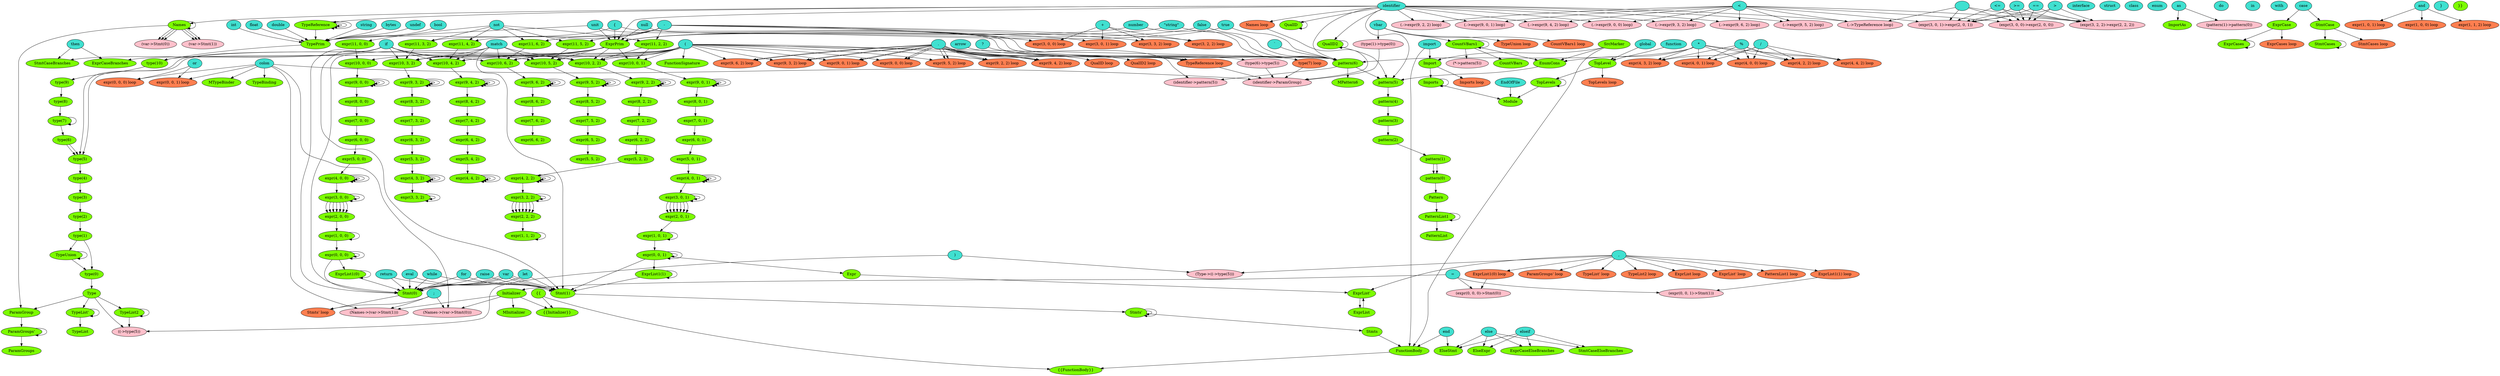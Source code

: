 digraph {
	import [label=import fillcolor=turquoise style=filled]
	function [label=function fillcolor=turquoise style=filled]
	global [label=global fillcolor=turquoise style=filled]
	interface [label=interface fillcolor=turquoise style=filled]
	struct [label=struct fillcolor=turquoise style=filled]
	class [label=class fillcolor=turquoise style=filled]
	enum [label=enum fillcolor=turquoise style=filled]
	as [label=as fillcolor=turquoise style=filled]
	if [label=if fillcolor=turquoise style=filled]
	then [label=then fillcolor=turquoise style=filled]
	else [label=else fillcolor=turquoise style=filled]
	elseif [label=elseif fillcolor=turquoise style=filled]
	end [label=end fillcolor=turquoise style=filled]
	for [label=for fillcolor=turquoise style=filled]
	while [label=while fillcolor=turquoise style=filled]
	do [label=do fillcolor=turquoise style=filled]
	in [label=in fillcolor=turquoise style=filled]
	var [label=var fillcolor=turquoise style=filled]
	let [label=let fillcolor=turquoise style=filled]
	return [label=return fillcolor=turquoise style=filled]
	eval [label=eval fillcolor=turquoise style=filled]
	raise [label=raise fillcolor=turquoise style=filled]
	match [label=match fillcolor=turquoise style=filled]
	with [label=with fillcolor=turquoise style=filled]
	case [label=case fillcolor=turquoise style=filled]
	unit [label=unit fillcolor=turquoise style=filled]
	undef [label=undef fillcolor=turquoise style=filled]
	bool [label=bool fillcolor=turquoise style=filled]
	int [label=int fillcolor=turquoise style=filled]
	float [label=float fillcolor=turquoise style=filled]
	double [label=double fillcolor=turquoise style=filled]
	string [label=string fillcolor=turquoise style=filled]
	bytes [label=bytes fillcolor=turquoise style=filled]
	true [label=true fillcolor=turquoise style=filled]
	false [label=false fillcolor=turquoise style=filled]
	null [label=null fillcolor=turquoise style=filled]
	or [label=or fillcolor=turquoise style=filled]
	and [label=and fillcolor=turquoise style=filled]
	not [label=not fillcolor=turquoise style=filled]
	"." [label="." fillcolor=turquoise style=filled]
	colon [label=colon fillcolor=turquoise style=filled]
	"(" [label="(" fillcolor=turquoise style=filled]
	")" [label=")" fillcolor=turquoise style=filled]
	"{" [label="{" fillcolor=turquoise style=filled]
	"}" [label="}" fillcolor=turquoise style=filled]
	"<" [label="<" fillcolor=turquoise style=filled]
	">" [label=">" fillcolor=turquoise style=filled]
	"<=" [label="<=" fillcolor=turquoise style=filled]
	">=" [label=">=" fillcolor=turquoise style=filled]
	"==" [label="==" fillcolor=turquoise style=filled]
	<> [label=<> fillcolor=turquoise style=filled]
	"+" [label="+" fillcolor=turquoise style=filled]
	"-" [label="-" fillcolor=turquoise style=filled]
	"*" [label="*" fillcolor=turquoise style=filled]
	"/" [label="/" fillcolor=turquoise style=filled]
	"%" [label="%" fillcolor=turquoise style=filled]
	";" [label=";" fillcolor=turquoise style=filled]
	arrow [label=arrow fillcolor=turquoise style=filled]
	vbar [label=vbar fillcolor=turquoise style=filled]
	"," [label="," fillcolor=turquoise style=filled]
	"=" [label="=" fillcolor=turquoise style=filled]
	"?" [label="?" fillcolor=turquoise style=filled]
	"`" [label="`" fillcolor=turquoise style=filled]
	identifier [label=identifier fillcolor=turquoise style=filled]
	number [label=number fillcolor=turquoise style=filled]
	"\"string\"" [label="\"string\"" fillcolor=turquoise style=filled]
	EndOfFile [label=EndOfFile fillcolor=turquoise style=filled]
	FunctionBody [label=FunctionBody fillcolor=lawngreen style=filled]
	SrcMarker [label=SrcMarker fillcolor=lawngreen style=filled]
	Stmts [label=Stmts fillcolor=lawngreen style=filled]
	"Stmts'" [label="Stmts'" fillcolor=lawngreen style=filled]
	"Stmt(0)" [label="Stmt(0)" fillcolor=lawngreen style=filled]
	Expr [label=Expr fillcolor=lawngreen style=filled]
	"expr(0, 0, 1)" [label="expr(0, 0, 1)" fillcolor=lawngreen style=filled]
	Type [label=Type fillcolor=lawngreen style=filled]
	"type(0)" [label="type(0)" fillcolor=lawngreen style=filled]
	TypeUnion [label=TypeUnion fillcolor=lawngreen style=filled]
	"type(1)" [label="type(1)" fillcolor=lawngreen style=filled]
	"type(2)" [label="type(2)" fillcolor=lawngreen style=filled]
	"type(3)" [label="type(3)" fillcolor=lawngreen style=filled]
	"type(4)" [label="type(4)" fillcolor=lawngreen style=filled]
	"type(5)" [label="type(5)" fillcolor=lawngreen style=filled]
	"type(6)" [label="type(6)" fillcolor=lawngreen style=filled]
	"type(7)" [label="type(7)" fillcolor=lawngreen style=filled]
	"type(8)" [label="type(8)" fillcolor=lawngreen style=filled]
	"type(9)" [label="type(9)" fillcolor=lawngreen style=filled]
	"type(10)" [label="type(10)" fillcolor=lawngreen style=filled]
	TypePrim [label=TypePrim fillcolor=lawngreen style=filled]
	TypeReference [label=TypeReference fillcolor=lawngreen style=filled]
	TypeList [label=TypeList fillcolor=lawngreen style=filled]
	"TypeList'" [label="TypeList'" fillcolor=lawngreen style=filled]
	TypeList2 [label=TypeList2 fillcolor=lawngreen style=filled]
	"expr(1, 1, 2)" [label="expr(1, 1, 2)" fillcolor=lawngreen style=filled]
	"expr(2, 2, 2)" [label="expr(2, 2, 2)" fillcolor=lawngreen style=filled]
	"expr(3, 2, 2)" [label="expr(3, 2, 2)" fillcolor=lawngreen style=filled]
	"expr(4, 4, 2)" [label="expr(4, 4, 2)" fillcolor=lawngreen style=filled]
	"expr(5, 5, 2)" [label="expr(5, 5, 2)" fillcolor=lawngreen style=filled]
	"expr(6, 5, 2)" [label="expr(6, 5, 2)" fillcolor=lawngreen style=filled]
	"expr(7, 5, 2)" [label="expr(7, 5, 2)" fillcolor=lawngreen style=filled]
	"expr(8, 5, 2)" [label="expr(8, 5, 2)" fillcolor=lawngreen style=filled]
	"expr(9, 5, 2)" [label="expr(9, 5, 2)" fillcolor=lawngreen style=filled]
	ExprList [label=ExprList fillcolor=lawngreen style=filled]
	"ExprList'" [label="ExprList'" fillcolor=lawngreen style=filled]
	"expr(10, 5, 2)" [label="expr(10, 5, 2)" fillcolor=lawngreen style=filled]
	ElseExpr [label=ElseExpr fillcolor=lawngreen style=filled]
	ExprCases [label=ExprCases fillcolor=lawngreen style=filled]
	ExprCase [label=ExprCase fillcolor=lawngreen style=filled]
	PatternList [label=PatternList fillcolor=lawngreen style=filled]
	PatternList1 [label=PatternList1 fillcolor=lawngreen style=filled]
	Pattern [label=Pattern fillcolor=lawngreen style=filled]
	"pattern(0)" [label="pattern(0)" fillcolor=lawngreen style=filled]
	"pattern(1)" [label="pattern(1)" fillcolor=lawngreen style=filled]
	"pattern(2)" [label="pattern(2)" fillcolor=lawngreen style=filled]
	"pattern(3)" [label="pattern(3)" fillcolor=lawngreen style=filled]
	"pattern(4)" [label="pattern(4)" fillcolor=lawngreen style=filled]
	"pattern(5)" [label="pattern(5)" fillcolor=lawngreen style=filled]
	"pattern(6)" [label="pattern(6)" fillcolor=lawngreen style=filled]
	QualID2 [label=QualID2 fillcolor=lawngreen style=filled]
	MPattern6 [label=MPattern6 fillcolor=lawngreen style=filled]
	EnumCons [label=EnumCons fillcolor=lawngreen style=filled]
	CountVBars1 [label=CountVBars1 fillcolor=lawngreen style=filled]
	CountVBars [label=CountVBars fillcolor=lawngreen style=filled]
	ExprCaseBranches [label=ExprCaseBranches fillcolor=lawngreen style=filled]
	ExprCaseElseBranches [label=ExprCaseElseBranches fillcolor=lawngreen style=filled]
	ExprPrim [label=ExprPrim fillcolor=lawngreen style=filled]
	"expr(11, 5, 2)" [label="expr(11, 5, 2)" fillcolor=lawngreen style=filled]
	"expr(6, 6, 2)" [label="expr(6, 6, 2)" fillcolor=lawngreen style=filled]
	"expr(7, 6, 2)" [label="expr(7, 6, 2)" fillcolor=lawngreen style=filled]
	"expr(8, 6, 2)" [label="expr(8, 6, 2)" fillcolor=lawngreen style=filled]
	"expr(9, 6, 2)" [label="expr(9, 6, 2)" fillcolor=lawngreen style=filled]
	"expr(10, 6, 2)" [label="expr(10, 6, 2)" fillcolor=lawngreen style=filled]
	"expr(11, 6, 2)" [label="expr(11, 6, 2)" fillcolor=lawngreen style=filled]
	"expr(5, 4, 2)" [label="expr(5, 4, 2)" fillcolor=lawngreen style=filled]
	"expr(6, 4, 2)" [label="expr(6, 4, 2)" fillcolor=lawngreen style=filled]
	"expr(7, 4, 2)" [label="expr(7, 4, 2)" fillcolor=lawngreen style=filled]
	"expr(8, 4, 2)" [label="expr(8, 4, 2)" fillcolor=lawngreen style=filled]
	"expr(9, 4, 2)" [label="expr(9, 4, 2)" fillcolor=lawngreen style=filled]
	"expr(10, 4, 2)" [label="expr(10, 4, 2)" fillcolor=lawngreen style=filled]
	"expr(11, 4, 2)" [label="expr(11, 4, 2)" fillcolor=lawngreen style=filled]
	"expr(4, 2, 2)" [label="expr(4, 2, 2)" fillcolor=lawngreen style=filled]
	"expr(5, 2, 2)" [label="expr(5, 2, 2)" fillcolor=lawngreen style=filled]
	"expr(6, 2, 2)" [label="expr(6, 2, 2)" fillcolor=lawngreen style=filled]
	"expr(7, 2, 2)" [label="expr(7, 2, 2)" fillcolor=lawngreen style=filled]
	"expr(8, 2, 2)" [label="expr(8, 2, 2)" fillcolor=lawngreen style=filled]
	"expr(9, 2, 2)" [label="expr(9, 2, 2)" fillcolor=lawngreen style=filled]
	"expr(10, 2, 2)" [label="expr(10, 2, 2)" fillcolor=lawngreen style=filled]
	"expr(11, 2, 2)" [label="expr(11, 2, 2)" fillcolor=lawngreen style=filled]
	"expr(3, 3, 2)" [label="expr(3, 3, 2)" fillcolor=lawngreen style=filled]
	"expr(4, 3, 2)" [label="expr(4, 3, 2)" fillcolor=lawngreen style=filled]
	"expr(5, 3, 2)" [label="expr(5, 3, 2)" fillcolor=lawngreen style=filled]
	"expr(6, 3, 2)" [label="expr(6, 3, 2)" fillcolor=lawngreen style=filled]
	"expr(7, 3, 2)" [label="expr(7, 3, 2)" fillcolor=lawngreen style=filled]
	"expr(8, 3, 2)" [label="expr(8, 3, 2)" fillcolor=lawngreen style=filled]
	"expr(9, 3, 2)" [label="expr(9, 3, 2)" fillcolor=lawngreen style=filled]
	"expr(10, 3, 2)" [label="expr(10, 3, 2)" fillcolor=lawngreen style=filled]
	"expr(11, 3, 2)" [label="expr(11, 3, 2)" fillcolor=lawngreen style=filled]
	"expr(1, 0, 1)" [label="expr(1, 0, 1)" fillcolor=lawngreen style=filled]
	"expr(2, 0, 1)" [label="expr(2, 0, 1)" fillcolor=lawngreen style=filled]
	"expr(3, 0, 1)" [label="expr(3, 0, 1)" fillcolor=lawngreen style=filled]
	"expr(4, 0, 1)" [label="expr(4, 0, 1)" fillcolor=lawngreen style=filled]
	"expr(5, 0, 1)" [label="expr(5, 0, 1)" fillcolor=lawngreen style=filled]
	"expr(6, 0, 1)" [label="expr(6, 0, 1)" fillcolor=lawngreen style=filled]
	"expr(7, 0, 1)" [label="expr(7, 0, 1)" fillcolor=lawngreen style=filled]
	"expr(8, 0, 1)" [label="expr(8, 0, 1)" fillcolor=lawngreen style=filled]
	"expr(9, 0, 1)" [label="expr(9, 0, 1)" fillcolor=lawngreen style=filled]
	"expr(10, 0, 1)" [label="expr(10, 0, 1)" fillcolor=lawngreen style=filled]
	"expr(0, 0, 0)" [label="expr(0, 0, 0)" fillcolor=lawngreen style=filled]
	"expr(1, 0, 0)" [label="expr(1, 0, 0)" fillcolor=lawngreen style=filled]
	"expr(2, 0, 0)" [label="expr(2, 0, 0)" fillcolor=lawngreen style=filled]
	"expr(3, 0, 0)" [label="expr(3, 0, 0)" fillcolor=lawngreen style=filled]
	"expr(4, 0, 0)" [label="expr(4, 0, 0)" fillcolor=lawngreen style=filled]
	"expr(5, 0, 0)" [label="expr(5, 0, 0)" fillcolor=lawngreen style=filled]
	"expr(6, 0, 0)" [label="expr(6, 0, 0)" fillcolor=lawngreen style=filled]
	"expr(7, 0, 0)" [label="expr(7, 0, 0)" fillcolor=lawngreen style=filled]
	"expr(8, 0, 0)" [label="expr(8, 0, 0)" fillcolor=lawngreen style=filled]
	"expr(9, 0, 0)" [label="expr(9, 0, 0)" fillcolor=lawngreen style=filled]
	"expr(10, 0, 0)" [label="expr(10, 0, 0)" fillcolor=lawngreen style=filled]
	"expr(11, 0, 0)" [label="expr(11, 0, 0)" fillcolor=lawngreen style=filled]
	"ExprList1(0)" [label="ExprList1(0)" fillcolor=lawngreen style=filled]
	"ExprList1(1)" [label="ExprList1(1)" fillcolor=lawngreen style=filled]
	ElseStmt [label=ElseStmt fillcolor=lawngreen style=filled]
	Names [label=Names fillcolor=lawngreen style=filled]
	Initializer [label=Initializer fillcolor=lawngreen style=filled]
	MInitializer [label=MInitializer fillcolor=lawngreen style=filled]
	StmtCases [label=StmtCases fillcolor=lawngreen style=filled]
	StmtCase [label=StmtCase fillcolor=lawngreen style=filled]
	StmtCaseBranches [label=StmtCaseBranches fillcolor=lawngreen style=filled]
	StmtCaseElseBranches [label=StmtCaseElseBranches fillcolor=lawngreen style=filled]
	"Stmt(1)" [label="Stmt(1)" fillcolor=lawngreen style=filled]
	QualID [label=QualID fillcolor=lawngreen style=filled]
	TopLevel [label=TopLevel fillcolor=lawngreen style=filled]
	FunctionSignature [label=FunctionSignature fillcolor=lawngreen style=filled]
	ParamGroups [label=ParamGroups fillcolor=lawngreen style=filled]
	"ParamGroups'" [label="ParamGroups'" fillcolor=lawngreen style=filled]
	ParamGroup [label=ParamGroup fillcolor=lawngreen style=filled]
	MTypeBinder [label=MTypeBinder fillcolor=lawngreen style=filled]
	"{{FunctionBody}}" [label="{{FunctionBody}}" fillcolor=lawngreen style=filled]
	"{{" [label="{{" fillcolor=lawngreen style=filled]
	"}}" [label="}}" fillcolor=lawngreen style=filled]
	TypeBinding [label=TypeBinding fillcolor=lawngreen style=filled]
	"{{Initializer}}" [label="{{Initializer}}" fillcolor=lawngreen style=filled]
	Import [label=Import fillcolor=lawngreen style=filled]
	ImportAs [label=ImportAs fillcolor=lawngreen style=filled]
	TopLevels [label=TopLevels fillcolor=lawngreen style=filled]
	Module [label=Module fillcolor=lawngreen style=filled]
	Imports [label=Imports fillcolor=lawngreen style=filled]
		import -> FunctionBody [label=""]
		SrcMarker -> FunctionBody [label=""]
		Stmts -> FunctionBody [label=""]
		end -> FunctionBody [label=""]
		"Stmts'" -> Stmts [label=""]
		"Stmts'" -> "Stmts'" [label=""]
		"Stmts'" -> "Stmts'" [label=""]
		"Stmt(1)" -> "Stmts'" [label=""]
		raise -> "Stmt(0)" [label=""]
		return -> "Stmt(0)" [label=""]
		eval -> "Stmt(0)" [label=""]
		"expr(0, 0, 0)" -> "Stmt(0)" [label=""]
		"ExprList1(0)" -> "Stmt(0)" [label=""]
		if -> "Stmt(0)" [label=""]
		while -> "Stmt(0)" [label=""]
		for -> "Stmt(0)" [label=""]
		var -> "Stmt(0)" [label=""]
		var -> "Stmt(0)" [label=""]
		var -> "Stmt(0)" [label=""]
		let -> "Stmt(0)" [label=""]
		match -> "Stmt(0)" [label=""]
		"expr(0, 0, 1)" -> Expr [label=""]
		"expr(0, 0, 1)" -> "expr(0, 0, 1)" [label=""]
		"expr(0, 0, 1)" -> "expr(0, 0, 1)" [label=""]
		"expr(1, 0, 1)" -> "expr(0, 0, 1)" [label=""]
		"type(0)" -> Type [label=""]
		TypeUnion -> "type(0)" [label=""]
		"type(1)" -> "type(0)" [label=""]
		TypeUnion -> TypeUnion [label=""]
		"type(1)" -> TypeUnion [label=""]
		"type(2)" -> "type(1)" [label=""]
		"type(3)" -> "type(2)" [label=""]
		"type(4)" -> "type(3)" [label=""]
		"type(5)" -> "type(4)" [label=""]
		"type(6)" -> "type(5)" [label=""]
		"(" -> "type(5)" [label=""]
		"(" -> "type(5)" [label=""]
		"type(6)" -> "type(5)" [label=""]
		"type(7)" -> "type(6)" [label=""]
		"type(7)" -> "type(7)" [label=""]
		"type(8)" -> "type(7)" [label=""]
		"type(9)" -> "type(8)" [label=""]
		"type(10)" -> "type(9)" [label=""]
		TypePrim -> "type(10)" [label=""]
		"(" -> "type(10)" [label=""]
		unit -> TypePrim [label=""]
		undef -> TypePrim [label=""]
		bool -> TypePrim [label=""]
		int -> TypePrim [label=""]
		float -> TypePrim [label=""]
		double -> TypePrim [label=""]
		string -> TypePrim [label=""]
		bytes -> TypePrim [label=""]
		TypeReference -> TypePrim [label=""]
		"{" -> TypePrim [label=""]
		TypeReference -> TypeReference [label=""]
		TypeReference -> TypeReference [label=""]
		TypeReference -> TypeReference [label=""]
		identifier -> TypeReference [label=""]
		"TypeList'" -> TypeList [label=""]
		"TypeList'" -> "TypeList'" [label=""]
		Type -> "TypeList'" [label=""]
		TypeList2 -> TypeList2 [label=""]
		Type -> TypeList2 [label=""]
		"expr(1, 1, 2)" -> "expr(1, 1, 2)" [label=""]
		"expr(2, 2, 2)" -> "expr(1, 1, 2)" [label=""]
		"expr(3, 2, 2)" -> "expr(2, 2, 2)" [label=""]
		"expr(3, 2, 2)" -> "expr(2, 2, 2)" [label=""]
		"expr(3, 2, 2)" -> "expr(2, 2, 2)" [label=""]
		"expr(3, 2, 2)" -> "expr(2, 2, 2)" [label=""]
		"expr(3, 2, 2)" -> "expr(2, 2, 2)" [label=""]
		"expr(3, 2, 2)" -> "expr(2, 2, 2)" [label=""]
		"expr(3, 2, 2)" -> "expr(2, 2, 2)" [label=""]
		"expr(3, 2, 2)" -> "expr(3, 2, 2)" [label=""]
		"expr(3, 2, 2)" -> "expr(3, 2, 2)" [label=""]
		"expr(4, 2, 2)" -> "expr(3, 2, 2)" [label=""]
		"expr(4, 4, 2)" -> "expr(4, 4, 2)" [label=""]
		"expr(4, 4, 2)" -> "expr(4, 4, 2)" [label=""]
		"expr(4, 4, 2)" -> "expr(4, 4, 2)" [label=""]
		"expr(5, 4, 2)" -> "expr(4, 4, 2)" [label=""]
		"expr(6, 5, 2)" -> "expr(5, 5, 2)" [label=""]
		"expr(7, 5, 2)" -> "expr(6, 5, 2)" [label=""]
		"expr(8, 5, 2)" -> "expr(7, 5, 2)" [label=""]
		"expr(9, 5, 2)" -> "expr(8, 5, 2)" [label=""]
		"expr(9, 5, 2)" -> "expr(9, 5, 2)" [label=""]
		"expr(9, 5, 2)" -> "expr(9, 5, 2)" [label=""]
		"expr(9, 5, 2)" -> "expr(9, 5, 2)" [label=""]
		"expr(10, 5, 2)" -> "expr(9, 5, 2)" [label=""]
		"ExprList'" -> ExprList [label=""]
		ExprList -> "ExprList'" [label=""]
		"," -> "ExprList'" [label=""]
		Expr -> "ExprList'" [label=""]
		if -> "expr(10, 5, 2)" [label=""]
		match -> "expr(10, 5, 2)" [label=""]
		ExprPrim -> "expr(10, 5, 2)" [label=""]
		"(" -> "expr(10, 5, 2)" [label=""]
		"expr(11, 5, 2)" -> "expr(10, 5, 2)" [label=""]
		else -> ElseExpr [label=""]
		elseif -> ElseExpr [label=""]
		ExprCases -> ExprCases [label=""]
		ExprCase -> ExprCases [label=""]
		case -> ExprCase [label=""]
		PatternList1 -> PatternList [label=""]
		PatternList1 -> PatternList1 [label=""]
		Pattern -> PatternList1 [label=""]
		"pattern(0)" -> Pattern [label=""]
		"pattern(1)" -> "pattern(0)" [label=""]
		"pattern(1)" -> "pattern(0)" [label=""]
		"pattern(2)" -> "pattern(1)" [label=""]
		"pattern(3)" -> "pattern(2)" [label=""]
		"pattern(4)" -> "pattern(3)" [label=""]
		"pattern(5)" -> "pattern(4)" [label=""]
		identifier -> "pattern(5)" [label=""]
		QualID2 -> "pattern(5)" [label=""]
		EnumCons -> "pattern(5)" [label=""]
		"pattern(6)" -> "pattern(5)" [label=""]
		unit -> "pattern(6)" [label=""]
		true -> "pattern(6)" [label=""]
		false -> "pattern(6)" [label=""]
		null -> "pattern(6)" [label=""]
		"*" -> "pattern(6)" [label=""]
		identifier -> "pattern(6)" [label=""]
		number -> "pattern(6)" [label=""]
		"\"string\"" -> "pattern(6)" [label=""]
		"`" -> "pattern(6)" [label=""]
		"(" -> "pattern(6)" [label=""]
		"{" -> "pattern(6)" [label=""]
		identifier -> QualID2 [label=""]
		QualID2 -> QualID2 [label=""]
		"pattern(6)" -> MPattern6 [label=""]
		"*" -> EnumCons [label=""]
		SrcMarker -> EnumCons [label=""]
		CountVBars1 -> EnumCons [label=""]
		CountVBars1 -> CountVBars1 [label=""]
		vbar -> CountVBars1 [label=""]
		CountVBars1 -> CountVBars [label=""]
		then -> ExprCaseBranches [label=""]
		if -> ExprCaseBranches [label=""]
		elseif -> ExprCaseElseBranches [label=""]
		else -> ExprCaseElseBranches [label=""]
		unit -> ExprPrim [label=""]
		true -> ExprPrim [label=""]
		false -> ExprPrim [label=""]
		null -> ExprPrim [label=""]
		"\"string\"" -> ExprPrim [label=""]
		number -> ExprPrim [label=""]
		identifier -> ExprPrim [label=""]
		"{" -> ExprPrim [label=""]
		"-" -> "expr(11, 5, 2)" [label=""]
		not -> "expr(11, 5, 2)" [label=""]
		"expr(7, 6, 2)" -> "expr(6, 6, 2)" [label=""]
		"expr(8, 6, 2)" -> "expr(7, 6, 2)" [label=""]
		"expr(9, 6, 2)" -> "expr(8, 6, 2)" [label=""]
		"expr(9, 6, 2)" -> "expr(9, 6, 2)" [label=""]
		"expr(9, 6, 2)" -> "expr(9, 6, 2)" [label=""]
		"expr(9, 6, 2)" -> "expr(9, 6, 2)" [label=""]
		"expr(10, 6, 2)" -> "expr(9, 6, 2)" [label=""]
		if -> "expr(10, 6, 2)" [label=""]
		match -> "expr(10, 6, 2)" [label=""]
		ExprPrim -> "expr(10, 6, 2)" [label=""]
		"(" -> "expr(10, 6, 2)" [label=""]
		"expr(11, 6, 2)" -> "expr(10, 6, 2)" [label=""]
		"-" -> "expr(11, 6, 2)" [label=""]
		not -> "expr(11, 6, 2)" [label=""]
		"expr(6, 4, 2)" -> "expr(5, 4, 2)" [label=""]
		"expr(7, 4, 2)" -> "expr(6, 4, 2)" [label=""]
		"expr(8, 4, 2)" -> "expr(7, 4, 2)" [label=""]
		"expr(9, 4, 2)" -> "expr(8, 4, 2)" [label=""]
		"expr(9, 4, 2)" -> "expr(9, 4, 2)" [label=""]
		"expr(9, 4, 2)" -> "expr(9, 4, 2)" [label=""]
		"expr(9, 4, 2)" -> "expr(9, 4, 2)" [label=""]
		"expr(10, 4, 2)" -> "expr(9, 4, 2)" [label=""]
		if -> "expr(10, 4, 2)" [label=""]
		match -> "expr(10, 4, 2)" [label=""]
		ExprPrim -> "expr(10, 4, 2)" [label=""]
		"(" -> "expr(10, 4, 2)" [label=""]
		"expr(11, 4, 2)" -> "expr(10, 4, 2)" [label=""]
		"-" -> "expr(11, 4, 2)" [label=""]
		not -> "expr(11, 4, 2)" [label=""]
		"expr(4, 2, 2)" -> "expr(4, 2, 2)" [label=""]
		"expr(4, 2, 2)" -> "expr(4, 2, 2)" [label=""]
		"expr(4, 2, 2)" -> "expr(4, 2, 2)" [label=""]
		"expr(5, 2, 2)" -> "expr(4, 2, 2)" [label=""]
		"expr(6, 2, 2)" -> "expr(5, 2, 2)" [label=""]
		"expr(7, 2, 2)" -> "expr(6, 2, 2)" [label=""]
		"expr(8, 2, 2)" -> "expr(7, 2, 2)" [label=""]
		"expr(9, 2, 2)" -> "expr(8, 2, 2)" [label=""]
		"expr(9, 2, 2)" -> "expr(9, 2, 2)" [label=""]
		"expr(9, 2, 2)" -> "expr(9, 2, 2)" [label=""]
		"expr(9, 2, 2)" -> "expr(9, 2, 2)" [label=""]
		"expr(10, 2, 2)" -> "expr(9, 2, 2)" [label=""]
		if -> "expr(10, 2, 2)" [label=""]
		match -> "expr(10, 2, 2)" [label=""]
		ExprPrim -> "expr(10, 2, 2)" [label=""]
		"(" -> "expr(10, 2, 2)" [label=""]
		"expr(11, 2, 2)" -> "expr(10, 2, 2)" [label=""]
		"-" -> "expr(11, 2, 2)" [label=""]
		not -> "expr(11, 2, 2)" [label=""]
		"expr(3, 3, 2)" -> "expr(3, 3, 2)" [label=""]
		"expr(3, 3, 2)" -> "expr(3, 3, 2)" [label=""]
		"expr(4, 3, 2)" -> "expr(3, 3, 2)" [label=""]
		"expr(4, 3, 2)" -> "expr(4, 3, 2)" [label=""]
		"expr(4, 3, 2)" -> "expr(4, 3, 2)" [label=""]
		"expr(4, 3, 2)" -> "expr(4, 3, 2)" [label=""]
		"expr(5, 3, 2)" -> "expr(4, 3, 2)" [label=""]
		"expr(6, 3, 2)" -> "expr(5, 3, 2)" [label=""]
		"expr(7, 3, 2)" -> "expr(6, 3, 2)" [label=""]
		"expr(8, 3, 2)" -> "expr(7, 3, 2)" [label=""]
		"expr(9, 3, 2)" -> "expr(8, 3, 2)" [label=""]
		"expr(9, 3, 2)" -> "expr(9, 3, 2)" [label=""]
		"expr(9, 3, 2)" -> "expr(9, 3, 2)" [label=""]
		"expr(9, 3, 2)" -> "expr(9, 3, 2)" [label=""]
		"expr(10, 3, 2)" -> "expr(9, 3, 2)" [label=""]
		if -> "expr(10, 3, 2)" [label=""]
		match -> "expr(10, 3, 2)" [label=""]
		ExprPrim -> "expr(10, 3, 2)" [label=""]
		"(" -> "expr(10, 3, 2)" [label=""]
		"expr(11, 3, 2)" -> "expr(10, 3, 2)" [label=""]
		"-" -> "expr(11, 3, 2)" [label=""]
		not -> "expr(11, 3, 2)" [label=""]
		"expr(1, 0, 1)" -> "expr(1, 0, 1)" [label=""]
		"expr(2, 0, 1)" -> "expr(1, 0, 1)" [label=""]
		"expr(3, 0, 1)" -> "expr(2, 0, 1)" [label=""]
		"expr(3, 0, 1)" -> "expr(2, 0, 1)" [label=""]
		"expr(3, 0, 1)" -> "expr(2, 0, 1)" [label=""]
		"expr(3, 0, 1)" -> "expr(2, 0, 1)" [label=""]
		"expr(3, 0, 1)" -> "expr(2, 0, 1)" [label=""]
		"expr(3, 0, 1)" -> "expr(2, 0, 1)" [label=""]
		"expr(3, 0, 1)" -> "expr(2, 0, 1)" [label=""]
		"expr(3, 0, 1)" -> "expr(3, 0, 1)" [label=""]
		"expr(3, 0, 1)" -> "expr(3, 0, 1)" [label=""]
		"expr(4, 0, 1)" -> "expr(3, 0, 1)" [label=""]
		"expr(4, 0, 1)" -> "expr(4, 0, 1)" [label=""]
		"expr(4, 0, 1)" -> "expr(4, 0, 1)" [label=""]
		"expr(4, 0, 1)" -> "expr(4, 0, 1)" [label=""]
		"expr(5, 0, 1)" -> "expr(4, 0, 1)" [label=""]
		"expr(6, 0, 1)" -> "expr(5, 0, 1)" [label=""]
		"expr(7, 0, 1)" -> "expr(6, 0, 1)" [label=""]
		"expr(8, 0, 1)" -> "expr(7, 0, 1)" [label=""]
		"expr(9, 0, 1)" -> "expr(8, 0, 1)" [label=""]
		"expr(9, 0, 1)" -> "expr(9, 0, 1)" [label=""]
		"expr(9, 0, 1)" -> "expr(9, 0, 1)" [label=""]
		"expr(9, 0, 1)" -> "expr(9, 0, 1)" [label=""]
		"expr(10, 0, 1)" -> "expr(9, 0, 1)" [label=""]
		ExprPrim -> "expr(10, 0, 1)" [label=""]
		"(" -> "expr(10, 0, 1)" [label=""]
		"expr(11, 2, 2)" -> "expr(10, 0, 1)" [label=""]
		"expr(0, 0, 0)" -> "expr(0, 0, 0)" [label=""]
		"expr(0, 0, 0)" -> "expr(0, 0, 0)" [label=""]
		"expr(1, 0, 0)" -> "expr(0, 0, 0)" [label=""]
		"expr(1, 0, 0)" -> "expr(1, 0, 0)" [label=""]
		"expr(2, 0, 0)" -> "expr(1, 0, 0)" [label=""]
		"expr(3, 0, 0)" -> "expr(2, 0, 0)" [label=""]
		"expr(3, 0, 0)" -> "expr(2, 0, 0)" [label=""]
		"expr(3, 0, 0)" -> "expr(2, 0, 0)" [label=""]
		"expr(3, 0, 0)" -> "expr(2, 0, 0)" [label=""]
		"expr(3, 0, 0)" -> "expr(2, 0, 0)" [label=""]
		"expr(3, 0, 0)" -> "expr(2, 0, 0)" [label=""]
		"expr(3, 0, 0)" -> "expr(2, 0, 0)" [label=""]
		"expr(3, 0, 0)" -> "expr(3, 0, 0)" [label=""]
		"expr(3, 0, 0)" -> "expr(3, 0, 0)" [label=""]
		"expr(4, 0, 0)" -> "expr(3, 0, 0)" [label=""]
		"expr(4, 0, 0)" -> "expr(4, 0, 0)" [label=""]
		"expr(4, 0, 0)" -> "expr(4, 0, 0)" [label=""]
		"expr(4, 0, 0)" -> "expr(4, 0, 0)" [label=""]
		"expr(5, 0, 0)" -> "expr(4, 0, 0)" [label=""]
		"expr(6, 0, 0)" -> "expr(5, 0, 0)" [label=""]
		"expr(7, 0, 0)" -> "expr(6, 0, 0)" [label=""]
		"expr(8, 0, 0)" -> "expr(7, 0, 0)" [label=""]
		"expr(9, 0, 0)" -> "expr(8, 0, 0)" [label=""]
		"expr(9, 0, 0)" -> "expr(9, 0, 0)" [label=""]
		"expr(9, 0, 0)" -> "expr(9, 0, 0)" [label=""]
		"expr(9, 0, 0)" -> "expr(9, 0, 0)" [label=""]
		"expr(10, 0, 0)" -> "expr(9, 0, 0)" [label=""]
		ExprPrim -> "expr(10, 0, 0)" [label=""]
		"expr(11, 0, 0)" -> "expr(10, 0, 0)" [label=""]
		not -> "expr(11, 0, 0)" [label=""]
		"ExprList1(0)" -> "ExprList1(0)" [label=""]
		"expr(0, 0, 0)" -> "ExprList1(0)" [label=""]
		"ExprList1(1)" -> "ExprList1(1)" [label=""]
		"expr(0, 0, 1)" -> "ExprList1(1)" [label=""]
		end -> ElseStmt [label=""]
		else -> ElseStmt [label=""]
		elseif -> ElseStmt [label=""]
		Names -> Names [label=""]
		identifier -> Names [label=""]
		"=" -> Initializer [label=""]
		Initializer -> MInitializer [label=""]
		StmtCases -> StmtCases [label=""]
		StmtCase -> StmtCases [label=""]
		case -> StmtCase [label=""]
		then -> StmtCaseBranches [label=""]
		if -> StmtCaseBranches [label=""]
		elseif -> StmtCaseElseBranches [label=""]
		else -> StmtCaseElseBranches [label=""]
		raise -> "Stmt(1)" [label=""]
		return -> "Stmt(1)" [label=""]
		eval -> "Stmt(1)" [label=""]
		"expr(0, 0, 1)" -> "Stmt(1)" [label=""]
		"ExprList1(1)" -> "Stmt(1)" [label=""]
		if -> "Stmt(1)" [label=""]
		while -> "Stmt(1)" [label=""]
		for -> "Stmt(1)" [label=""]
		var -> "Stmt(1)" [label=""]
		var -> "Stmt(1)" [label=""]
		var -> "Stmt(1)" [label=""]
		let -> "Stmt(1)" [label=""]
		match -> "Stmt(1)" [label=""]
		identifier -> QualID [label=""]
		QualID -> QualID [label=""]
		function -> TopLevel [label=""]
		global -> TopLevel [label=""]
		"(" -> FunctionSignature [label=""]
		"ParamGroups'" -> ParamGroups [label=""]
		"ParamGroups'" -> "ParamGroups'" [label=""]
		ParamGroup -> "ParamGroups'" [label=""]
		Names -> ParamGroup [label=""]
		Type -> ParamGroup [label=""]
		colon -> MTypeBinder [label=""]
		"{{" -> "{{FunctionBody}}" [label=""]
		FunctionBody -> "{{FunctionBody}}" [label=""]
		colon -> TypeBinding [label=""]
		"{{" -> "{{Initializer}}" [label=""]
		Initializer -> "{{Initializer}}" [label=""]
		SrcMarker -> Import [label=""]
		import -> Import [label=""]
		as -> ImportAs [label=""]
		TopLevels -> TopLevels [label=""]
		TopLevel -> TopLevels [label=""]
		Imports -> Module [label=""]
		TopLevels -> Module [label=""]
		EndOfFile -> Module [label=""]
		Imports -> Imports [label=""]
		Import -> Imports [label=""]
	"Stmts' loop" [label="Stmts' loop" fillcolor=coral style=filled]
	"(expr(0, 0, 1)->Stmt(1))" [label="(expr(0, 0, 1)->Stmt(1))" fillcolor=pink style=filled]
	"expr(0, 0, 1) loop" [label="expr(0, 0, 1) loop" fillcolor=coral style=filled]
	"expr(1, 0, 1) loop" [label="expr(1, 0, 1) loop" fillcolor=coral style=filled]
	"(expr(3, 0, 1)->expr(2, 0, 1))" [label="(expr(3, 0, 1)->expr(2, 0, 1))" fillcolor=pink style=filled]
	"expr(3, 0, 1) loop" [label="expr(3, 0, 1) loop" fillcolor=coral style=filled]
	"expr(4, 0, 1) loop" [label="expr(4, 0, 1) loop" fillcolor=coral style=filled]
	"expr(9, 0, 1) loop" [label="expr(9, 0, 1) loop" fillcolor=coral style=filled]
	"(var->Stmt(1))" [label="(var->Stmt(1))" fillcolor=pink style=filled]
	"(expr(0, 0, 0)->Stmt(0))" [label="(expr(0, 0, 0)->Stmt(0))" fillcolor=pink style=filled]
	"expr(0, 0, 0) loop" [label="expr(0, 0, 0) loop" fillcolor=coral style=filled]
	"expr(1, 0, 0) loop" [label="expr(1, 0, 0) loop" fillcolor=coral style=filled]
	"(expr(3, 0, 0)->expr(2, 0, 0))" [label="(expr(3, 0, 0)->expr(2, 0, 0))" fillcolor=pink style=filled]
	"expr(3, 0, 0) loop" [label="expr(3, 0, 0) loop" fillcolor=coral style=filled]
	"expr(4, 0, 0) loop" [label="expr(4, 0, 0) loop" fillcolor=coral style=filled]
	"expr(9, 0, 0) loop" [label="expr(9, 0, 0) loop" fillcolor=coral style=filled]
	"(var->Stmt(0))" [label="(var->Stmt(0))" fillcolor=pink style=filled]
	"(type(1)->type(0))" [label="(type(1)->type(0))" fillcolor=pink style=filled]
	"((->type(5))" [label="((->type(5))" fillcolor=pink style=filled]
	"(type(6)->type(5))" [label="(type(6)->type(5))" fillcolor=pink style=filled]
	"type(7) loop" [label="type(7) loop" fillcolor=coral style=filled]
	"TypeReference loop" [label="TypeReference loop" fillcolor=coral style=filled]
	"TypeUnion loop" [label="TypeUnion loop" fillcolor=coral style=filled]
	"TypeList' loop" [label="TypeList' loop" fillcolor=coral style=filled]
	"TypeList2 loop" [label="TypeList2 loop" fillcolor=coral style=filled]
	"expr(1, 1, 2) loop" [label="expr(1, 1, 2) loop" fillcolor=coral style=filled]
	"(expr(3, 2, 2)->expr(2, 2, 2))" [label="(expr(3, 2, 2)->expr(2, 2, 2))" fillcolor=pink style=filled]
	"expr(3, 2, 2) loop" [label="expr(3, 2, 2) loop" fillcolor=coral style=filled]
	"expr(4, 2, 2) loop" [label="expr(4, 2, 2) loop" fillcolor=coral style=filled]
	"expr(9, 2, 2) loop" [label="expr(9, 2, 2) loop" fillcolor=coral style=filled]
	"expr(4, 4, 2) loop" [label="expr(4, 4, 2) loop" fillcolor=coral style=filled]
	"expr(9, 4, 2) loop" [label="expr(9, 4, 2) loop" fillcolor=coral style=filled]
	"expr(9, 5, 2) loop" [label="expr(9, 5, 2) loop" fillcolor=coral style=filled]
	"ExprList loop" [label="ExprList loop" fillcolor=coral style=filled]
	"ExprList' loop" [label="ExprList' loop" fillcolor=coral style=filled]
	"ExprCases loop" [label="ExprCases loop" fillcolor=coral style=filled]
	"PatternList1 loop" [label="PatternList1 loop" fillcolor=coral style=filled]
	"(pattern(1)->pattern(0))" [label="(pattern(1)->pattern(0))" fillcolor=pink style=filled]
	"(identifier->pattern(5))" [label="(identifier->pattern(5))" fillcolor=pink style=filled]
	"(*->pattern(5))" [label="(*->pattern(5))" fillcolor=pink style=filled]
	"CountVBars1 loop" [label="CountVBars1 loop" fillcolor=coral style=filled]
	"QualID2 loop" [label="QualID2 loop" fillcolor=coral style=filled]
	"expr(9, 6, 2) loop" [label="expr(9, 6, 2) loop" fillcolor=coral style=filled]
	"expr(3, 3, 2) loop" [label="expr(3, 3, 2) loop" fillcolor=coral style=filled]
	"expr(4, 3, 2) loop" [label="expr(4, 3, 2) loop" fillcolor=coral style=filled]
	"expr(9, 3, 2) loop" [label="expr(9, 3, 2) loop" fillcolor=coral style=filled]
	"ExprList1(0) loop" [label="ExprList1(0) loop" fillcolor=coral style=filled]
	"ExprList1(1) loop" [label="ExprList1(1) loop" fillcolor=coral style=filled]
	"Names loop" [label="Names loop" fillcolor=coral style=filled]
	"StmtCases loop" [label="StmtCases loop" fillcolor=coral style=filled]
	"QualID loop" [label="QualID loop" fillcolor=coral style=filled]
	"ParamGroups' loop" [label="ParamGroups' loop" fillcolor=coral style=filled]
	"(identifier->ParamGroup)" [label="(identifier->ParamGroup)" fillcolor=pink style=filled]
	"TopLevels loop" [label="TopLevels loop" fillcolor=coral style=filled]
	"Imports loop" [label="Imports loop" fillcolor=coral style=filled]
		"Stmt(0)" -> "Stmts' loop" [label=""]
		";" -> "Stmts' loop" [label=""]
		"ExprList1(1) loop" -> "(expr(0, 0, 1)->Stmt(1))" [label=""]
		"=" -> "(expr(0, 0, 1)->Stmt(1))" [label=""]
		colon -> "expr(0, 0, 1) loop" [label=""]
		or -> "expr(0, 0, 1) loop" [label=""]
		and -> "expr(1, 0, 1) loop" [label=""]
		"==" -> "(expr(3, 0, 1)->expr(2, 0, 1))" [label=""]
		<> -> "(expr(3, 0, 1)->expr(2, 0, 1))" [label=""]
		"<=" -> "(expr(3, 0, 1)->expr(2, 0, 1))" [label=""]
		">=" -> "(expr(3, 0, 1)->expr(2, 0, 1))" [label=""]
		"<" -> "(expr(3, 0, 1)->expr(2, 0, 1))" [label=""]
		">" -> "(expr(3, 0, 1)->expr(2, 0, 1))" [label=""]
		"+" -> "expr(3, 0, 1) loop" [label=""]
		"-" -> "expr(3, 0, 1) loop" [label=""]
		"*" -> "expr(4, 0, 1) loop" [label=""]
		"/" -> "expr(4, 0, 1) loop" [label=""]
		"%" -> "expr(4, 0, 1) loop" [label=""]
		"(" -> "expr(9, 0, 1) loop" [label=""]
		"." -> "expr(9, 0, 1) loop" [label=""]
		"." -> "expr(9, 0, 1) loop" [label=""]
		Names -> "(var->Stmt(1))" [label=""]
		Names -> "(var->Stmt(1))" [label=""]
		Names -> "(var->Stmt(1))" [label=""]
		"ExprList1(0) loop" -> "(expr(0, 0, 0)->Stmt(0))" [label=""]
		"=" -> "(expr(0, 0, 0)->Stmt(0))" [label=""]
		colon -> "expr(0, 0, 0) loop" [label=""]
		or -> "expr(0, 0, 0) loop" [label=""]
		and -> "expr(1, 0, 0) loop" [label=""]
		"==" -> "(expr(3, 0, 0)->expr(2, 0, 0))" [label=""]
		<> -> "(expr(3, 0, 0)->expr(2, 0, 0))" [label=""]
		"<=" -> "(expr(3, 0, 0)->expr(2, 0, 0))" [label=""]
		">=" -> "(expr(3, 0, 0)->expr(2, 0, 0))" [label=""]
		"<" -> "(expr(3, 0, 0)->expr(2, 0, 0))" [label=""]
		">" -> "(expr(3, 0, 0)->expr(2, 0, 0))" [label=""]
		"+" -> "expr(3, 0, 0) loop" [label=""]
		"-" -> "expr(3, 0, 0) loop" [label=""]
		"*" -> "expr(4, 0, 0) loop" [label=""]
		"/" -> "expr(4, 0, 0) loop" [label=""]
		"%" -> "expr(4, 0, 0) loop" [label=""]
		"(" -> "expr(9, 0, 0) loop" [label=""]
		"." -> "expr(9, 0, 0) loop" [label=""]
		"." -> "expr(9, 0, 0) loop" [label=""]
		Names -> "(var->Stmt(0))" [label=""]
		Names -> "(var->Stmt(0))" [label=""]
		Names -> "(var->Stmt(0))" [label=""]
		vbar -> "(type(1)->type(0))" [label=""]
		")" -> "((->type(5))" [label=""]
		TypeList2 -> "((->type(5))" [label=""]
		Type -> "((->type(5))" [label=""]
		arrow -> "(type(6)->type(5))" [label=""]
		"?" -> "type(7) loop" [label=""]
		"." -> "TypeReference loop" [label=""]
		"." -> "TypeReference loop" [label=""]
		"." -> "TypeReference loop" [label=""]
		vbar -> "TypeUnion loop" [label=""]
		"," -> "TypeList' loop" [label=""]
		"," -> "TypeList2 loop" [label=""]
		and -> "expr(1, 1, 2) loop" [label=""]
		"==" -> "(expr(3, 2, 2)->expr(2, 2, 2))" [label=""]
		<> -> "(expr(3, 2, 2)->expr(2, 2, 2))" [label=""]
		"<=" -> "(expr(3, 2, 2)->expr(2, 2, 2))" [label=""]
		">=" -> "(expr(3, 2, 2)->expr(2, 2, 2))" [label=""]
		"<" -> "(expr(3, 2, 2)->expr(2, 2, 2))" [label=""]
		">" -> "(expr(3, 2, 2)->expr(2, 2, 2))" [label=""]
		"+" -> "expr(3, 2, 2) loop" [label=""]
		"-" -> "expr(3, 2, 2) loop" [label=""]
		"*" -> "expr(4, 2, 2) loop" [label=""]
		"/" -> "expr(4, 2, 2) loop" [label=""]
		"%" -> "expr(4, 2, 2) loop" [label=""]
		"(" -> "expr(9, 2, 2) loop" [label=""]
		"." -> "expr(9, 2, 2) loop" [label=""]
		"." -> "expr(9, 2, 2) loop" [label=""]
		"*" -> "expr(4, 4, 2) loop" [label=""]
		"/" -> "expr(4, 4, 2) loop" [label=""]
		"%" -> "expr(4, 4, 2) loop" [label=""]
		"(" -> "expr(9, 4, 2) loop" [label=""]
		"." -> "expr(9, 4, 2) loop" [label=""]
		"." -> "expr(9, 4, 2) loop" [label=""]
		"(" -> "expr(9, 5, 2) loop" [label=""]
		"." -> "expr(9, 5, 2) loop" [label=""]
		"." -> "expr(9, 5, 2) loop" [label=""]
		"," -> "ExprList loop" [label=""]
		"," -> "ExprList' loop" [label=""]
		ExprCase -> "ExprCases loop" [label=""]
		"," -> "PatternList1 loop" [label=""]
		as -> "(pattern(1)->pattern(0))" [label=""]
		"pattern(6)" -> "(identifier->pattern(5))" [label=""]
		"." -> "(identifier->pattern(5))" [label=""]
		CountVBars1 -> "(*->pattern(5))" [label=""]
		vbar -> "CountVBars1 loop" [label=""]
		"." -> "QualID2 loop" [label=""]
		"(" -> "expr(9, 6, 2) loop" [label=""]
		"." -> "expr(9, 6, 2) loop" [label=""]
		"." -> "expr(9, 6, 2) loop" [label=""]
		"+" -> "expr(3, 3, 2) loop" [label=""]
		"-" -> "expr(3, 3, 2) loop" [label=""]
		"*" -> "expr(4, 3, 2) loop" [label=""]
		"/" -> "expr(4, 3, 2) loop" [label=""]
		"%" -> "expr(4, 3, 2) loop" [label=""]
		"(" -> "expr(9, 3, 2) loop" [label=""]
		"." -> "expr(9, 3, 2) loop" [label=""]
		"." -> "expr(9, 3, 2) loop" [label=""]
		"," -> "ExprList1(0) loop" [label=""]
		"," -> "ExprList1(1) loop" [label=""]
		identifier -> "Names loop" [label=""]
		StmtCase -> "StmtCases loop" [label=""]
		"." -> "QualID loop" [label=""]
		"," -> "ParamGroups' loop" [label=""]
		"TypeReference loop" -> "(identifier->ParamGroup)" [label=""]
		"type(7) loop" -> "(identifier->ParamGroup)" [label=""]
		"(type(6)->type(5))" -> "(identifier->ParamGroup)" [label=""]
		"(type(1)->type(0))" -> "(identifier->ParamGroup)" [label=""]
		"Names loop" -> "(identifier->ParamGroup)" [label=""]
		colon -> "(identifier->ParamGroup)" [label=""]
		TopLevel -> "TopLevels loop" [label=""]
		Import -> "Imports loop" [label=""]
	"(Type->((->type(5)))" [label="(Type->((->type(5)))" fillcolor=pink style=filled]
	"(Names->(var->Stmt(0)))" [label="(Names->(var->Stmt(0)))" fillcolor=pink style=filled]
	"(.->TypeReference loop)" [label="(.->TypeReference loop)" fillcolor=pink style=filled]
	"(Names->(var->Stmt(1)))" [label="(Names->(var->Stmt(1)))" fillcolor=pink style=filled]
	"(.->expr(9, 0, 0) loop)" [label="(.->expr(9, 0, 0) loop)" fillcolor=pink style=filled]
	"(.->expr(9, 3, 2) loop)" [label="(.->expr(9, 3, 2) loop)" fillcolor=pink style=filled]
	"(.->expr(9, 6, 2) loop)" [label="(.->expr(9, 6, 2) loop)" fillcolor=pink style=filled]
	"(.->expr(9, 5, 2) loop)" [label="(.->expr(9, 5, 2) loop)" fillcolor=pink style=filled]
	"(.->expr(9, 2, 2) loop)" [label="(.->expr(9, 2, 2) loop)" fillcolor=pink style=filled]
	"(.->expr(9, 0, 1) loop)" [label="(.->expr(9, 0, 1) loop)" fillcolor=pink style=filled]
	"(.->expr(9, 4, 2) loop)" [label="(.->expr(9, 4, 2) loop)" fillcolor=pink style=filled]
		"," -> "(Type->((->type(5)))" [label=""]
		")" -> "(Type->((->type(5)))" [label=""]
		Initializer -> "(Names->(var->Stmt(0)))" [label=""]
		colon -> "(Names->(var->Stmt(0)))" [label=""]
		";" -> "(Names->(var->Stmt(0)))" [label=""]
		identifier -> "(.->TypeReference loop)" [label=""]
		"<" -> "(.->TypeReference loop)" [label=""]
		<> -> "(.->TypeReference loop)" [label=""]
		Initializer -> "(Names->(var->Stmt(1)))" [label=""]
		colon -> "(Names->(var->Stmt(1)))" [label=""]
		";" -> "(Names->(var->Stmt(1)))" [label=""]
		identifier -> "(.->expr(9, 0, 0) loop)" [label=""]
		"<" -> "(.->expr(9, 0, 0) loop)" [label=""]
		identifier -> "(.->expr(9, 3, 2) loop)" [label=""]
		"<" -> "(.->expr(9, 3, 2) loop)" [label=""]
		identifier -> "(.->expr(9, 6, 2) loop)" [label=""]
		"<" -> "(.->expr(9, 6, 2) loop)" [label=""]
		identifier -> "(.->expr(9, 5, 2) loop)" [label=""]
		"<" -> "(.->expr(9, 5, 2) loop)" [label=""]
		identifier -> "(.->expr(9, 2, 2) loop)" [label=""]
		"<" -> "(.->expr(9, 2, 2) loop)" [label=""]
		identifier -> "(.->expr(9, 0, 1) loop)" [label=""]
		"<" -> "(.->expr(9, 0, 1) loop)" [label=""]
		identifier -> "(.->expr(9, 4, 2) loop)" [label=""]
		"<" -> "(.->expr(9, 4, 2) loop)" [label=""]
}
